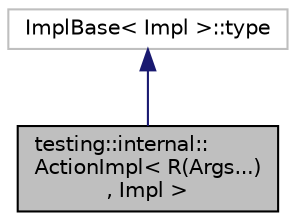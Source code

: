 digraph "testing::internal::ActionImpl&lt; R(Args...), Impl &gt;"
{
  edge [fontname="Helvetica",fontsize="10",labelfontname="Helvetica",labelfontsize="10"];
  node [fontname="Helvetica",fontsize="10",shape=record];
  Node2 [label="testing::internal::\lActionImpl\< R(Args...)\l, Impl \>",height=0.2,width=0.4,color="black", fillcolor="grey75", style="filled", fontcolor="black"];
  Node3 -> Node2 [dir="back",color="midnightblue",fontsize="10",style="solid",fontname="Helvetica"];
  Node3 [label="ImplBase\< Impl \>::type",height=0.2,width=0.4,color="grey75", fillcolor="white", style="filled"];
}
